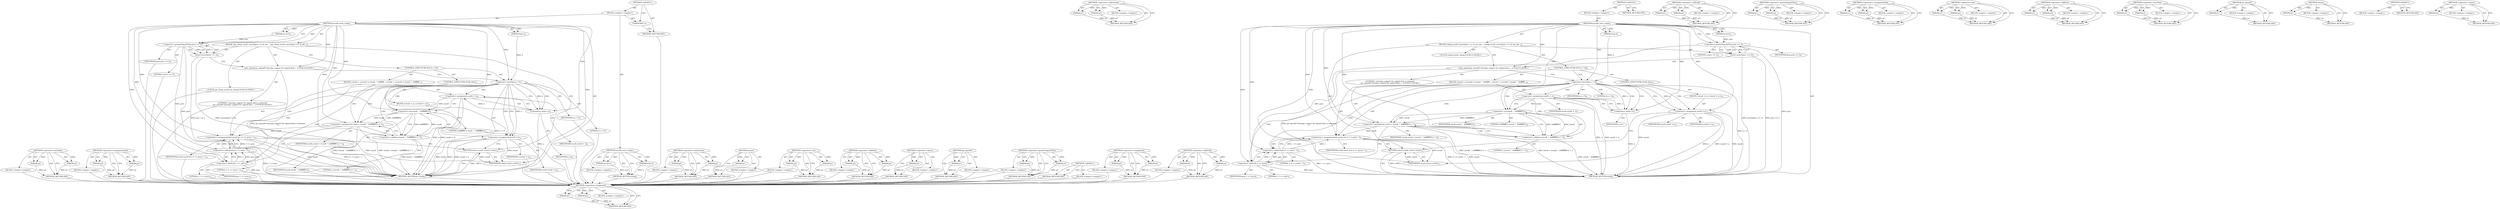digraph "&lt;operator&gt;.shiftLeft" {
vulnerable_92 [label=<(METHOD,&lt;operator&gt;.assignment)>];
vulnerable_93 [label=<(PARAM,p1)>];
vulnerable_94 [label=<(PARAM,p2)>];
vulnerable_95 [label=<(BLOCK,&lt;empty&gt;,&lt;empty&gt;)>];
vulnerable_96 [label=<(METHOD_RETURN,ANY)>];
vulnerable_116 [label=<(METHOD,&lt;operator&gt;.subtraction)>];
vulnerable_117 [label=<(PARAM,p1)>];
vulnerable_118 [label=<(PARAM,p2)>];
vulnerable_119 [label=<(BLOCK,&lt;empty&gt;,&lt;empty&gt;)>];
vulnerable_120 [label=<(METHOD_RETURN,ANY)>];
vulnerable_6 [label=<(METHOD,&lt;global&gt;)<SUB>1</SUB>>];
vulnerable_7 [label=<(BLOCK,&lt;empty&gt;,&lt;empty&gt;)<SUB>1</SUB>>];
vulnerable_8 [label=<(METHOD,encode_twos_comp)<SUB>1</SUB>>];
vulnerable_9 [label=<(PARAM,long n)<SUB>1</SUB>>];
vulnerable_10 [label=<(PARAM,int prec)<SUB>1</SUB>>];
vulnerable_11 [label=<(BLOCK,{
	ulong result;
 	assert(prec &gt;= 2);
 	jas_epr...,{
	ulong result;
 	assert(prec &gt;= 2);
 	jas_epr...)<SUB>2</SUB>>];
vulnerable_12 [label="<(LOCAL,ulong result: ulong)<SUB>3</SUB>>"];
vulnerable_13 [label=<(assert,assert(prec &gt;= 2))<SUB>4</SUB>>];
vulnerable_14 [label=<(&lt;operator&gt;.greaterEqualsThan,prec &gt;= 2)<SUB>4</SUB>>];
vulnerable_15 [label=<(IDENTIFIER,prec,prec &gt;= 2)<SUB>4</SUB>>];
vulnerable_16 [label=<(LITERAL,2,prec &gt;= 2)<SUB>4</SUB>>];
vulnerable_17 [label="<(jas_eprintf,jas_eprintf(&quot;warning: support for signed data i...)<SUB>5</SUB>>"];
vulnerable_18 [label="<(LITERAL,&quot;warning: support for signed data is untested\n&quot;,jas_eprintf(&quot;warning: support for signed data i...)<SUB>5</SUB>>"];
vulnerable_19 [label=<(CONTROL_STRUCTURE,IF,if (n &lt; 0))<SUB>6</SUB>>];
vulnerable_20 [label=<(&lt;operator&gt;.lessThan,n &lt; 0)<SUB>6</SUB>>];
vulnerable_21 [label=<(IDENTIFIER,n,n &lt; 0)<SUB>6</SUB>>];
vulnerable_22 [label=<(LITERAL,0,n &lt; 0)<SUB>6</SUB>>];
vulnerable_23 [label=<(BLOCK,{
		result = -n;
		result = (result ^ 0xfffffff...,{
		result = -n;
		result = (result ^ 0xfffffff...)<SUB>6</SUB>>];
vulnerable_24 [label=<(&lt;operator&gt;.assignment,result = -n)<SUB>7</SUB>>];
vulnerable_25 [label=<(IDENTIFIER,result,result = -n)<SUB>7</SUB>>];
vulnerable_26 [label=<(&lt;operator&gt;.minus,-n)<SUB>7</SUB>>];
vulnerable_27 [label=<(IDENTIFIER,n,-n)<SUB>7</SUB>>];
vulnerable_28 [label=<(&lt;operator&gt;.assignment,result = (result ^ 0xffffffffUL) + 1)<SUB>8</SUB>>];
vulnerable_29 [label=<(IDENTIFIER,result,result = (result ^ 0xffffffffUL) + 1)<SUB>8</SUB>>];
vulnerable_30 [label=<(&lt;operator&gt;.addition,(result ^ 0xffffffffUL) + 1)<SUB>8</SUB>>];
vulnerable_31 [label=<(&lt;operator&gt;.xor,result ^ 0xffffffffUL)<SUB>8</SUB>>];
vulnerable_32 [label=<(IDENTIFIER,result,result ^ 0xffffffffUL)<SUB>8</SUB>>];
vulnerable_33 [label=<(LITERAL,0xffffffffUL,result ^ 0xffffffffUL)<SUB>8</SUB>>];
vulnerable_34 [label=<(LITERAL,1,(result ^ 0xffffffffUL) + 1)<SUB>8</SUB>>];
vulnerable_35 [label=<(&lt;operators&gt;.assignmentAnd,result &amp;= (1 &lt;&lt; prec) - 1)<SUB>9</SUB>>];
vulnerable_36 [label=<(IDENTIFIER,result,result &amp;= (1 &lt;&lt; prec) - 1)<SUB>9</SUB>>];
vulnerable_37 [label=<(&lt;operator&gt;.subtraction,(1 &lt;&lt; prec) - 1)<SUB>9</SUB>>];
vulnerable_38 [label=<(&lt;operator&gt;.shiftLeft,1 &lt;&lt; prec)<SUB>9</SUB>>];
vulnerable_39 [label=<(LITERAL,1,1 &lt;&lt; prec)<SUB>9</SUB>>];
vulnerable_40 [label=<(IDENTIFIER,prec,1 &lt;&lt; prec)<SUB>9</SUB>>];
vulnerable_41 [label=<(LITERAL,1,(1 &lt;&lt; prec) - 1)<SUB>9</SUB>>];
vulnerable_42 [label=<(CONTROL_STRUCTURE,ELSE,else)<SUB>10</SUB>>];
vulnerable_43 [label=<(BLOCK,{
		result = n;
	},{
		result = n;
	})<SUB>10</SUB>>];
vulnerable_44 [label=<(&lt;operator&gt;.assignment,result = n)<SUB>11</SUB>>];
vulnerable_45 [label=<(IDENTIFIER,result,result = n)<SUB>11</SUB>>];
vulnerable_46 [label=<(IDENTIFIER,n,result = n)<SUB>11</SUB>>];
vulnerable_47 [label=<(RETURN,return result;,return result;)<SUB>13</SUB>>];
vulnerable_48 [label=<(IDENTIFIER,result,return result;)<SUB>13</SUB>>];
vulnerable_49 [label=<(METHOD_RETURN,ulong)<SUB>1</SUB>>];
vulnerable_51 [label=<(METHOD_RETURN,ANY)<SUB>1</SUB>>];
vulnerable_121 [label=<(METHOD,&lt;operator&gt;.shiftLeft)>];
vulnerable_122 [label=<(PARAM,p1)>];
vulnerable_123 [label=<(PARAM,p2)>];
vulnerable_124 [label=<(BLOCK,&lt;empty&gt;,&lt;empty&gt;)>];
vulnerable_125 [label=<(METHOD_RETURN,ANY)>];
vulnerable_78 [label=<(METHOD,&lt;operator&gt;.greaterEqualsThan)>];
vulnerable_79 [label=<(PARAM,p1)>];
vulnerable_80 [label=<(PARAM,p2)>];
vulnerable_81 [label=<(BLOCK,&lt;empty&gt;,&lt;empty&gt;)>];
vulnerable_82 [label=<(METHOD_RETURN,ANY)>];
vulnerable_111 [label=<(METHOD,&lt;operators&gt;.assignmentAnd)>];
vulnerable_112 [label=<(PARAM,p1)>];
vulnerable_113 [label=<(PARAM,p2)>];
vulnerable_114 [label=<(BLOCK,&lt;empty&gt;,&lt;empty&gt;)>];
vulnerable_115 [label=<(METHOD_RETURN,ANY)>];
vulnerable_106 [label=<(METHOD,&lt;operator&gt;.xor)>];
vulnerable_107 [label=<(PARAM,p1)>];
vulnerable_108 [label=<(PARAM,p2)>];
vulnerable_109 [label=<(BLOCK,&lt;empty&gt;,&lt;empty&gt;)>];
vulnerable_110 [label=<(METHOD_RETURN,ANY)>];
vulnerable_101 [label=<(METHOD,&lt;operator&gt;.addition)>];
vulnerable_102 [label=<(PARAM,p1)>];
vulnerable_103 [label=<(PARAM,p2)>];
vulnerable_104 [label=<(BLOCK,&lt;empty&gt;,&lt;empty&gt;)>];
vulnerable_105 [label=<(METHOD_RETURN,ANY)>];
vulnerable_87 [label=<(METHOD,&lt;operator&gt;.lessThan)>];
vulnerable_88 [label=<(PARAM,p1)>];
vulnerable_89 [label=<(PARAM,p2)>];
vulnerable_90 [label=<(BLOCK,&lt;empty&gt;,&lt;empty&gt;)>];
vulnerable_91 [label=<(METHOD_RETURN,ANY)>];
vulnerable_83 [label=<(METHOD,jas_eprintf)>];
vulnerable_84 [label=<(PARAM,p1)>];
vulnerable_85 [label=<(BLOCK,&lt;empty&gt;,&lt;empty&gt;)>];
vulnerable_86 [label=<(METHOD_RETURN,ANY)>];
vulnerable_74 [label=<(METHOD,assert)>];
vulnerable_75 [label=<(PARAM,p1)>];
vulnerable_76 [label=<(BLOCK,&lt;empty&gt;,&lt;empty&gt;)>];
vulnerable_77 [label=<(METHOD_RETURN,ANY)>];
vulnerable_68 [label=<(METHOD,&lt;global&gt;)<SUB>1</SUB>>];
vulnerable_69 [label=<(BLOCK,&lt;empty&gt;,&lt;empty&gt;)>];
vulnerable_70 [label=<(METHOD_RETURN,ANY)>];
vulnerable_97 [label=<(METHOD,&lt;operator&gt;.minus)>];
vulnerable_98 [label=<(PARAM,p1)>];
vulnerable_99 [label=<(BLOCK,&lt;empty&gt;,&lt;empty&gt;)>];
vulnerable_100 [label=<(METHOD_RETURN,ANY)>];
fixed_96 [label=<(METHOD,&lt;operator&gt;.lessThan)>];
fixed_97 [label=<(PARAM,p1)>];
fixed_98 [label=<(PARAM,p2)>];
fixed_99 [label=<(BLOCK,&lt;empty&gt;,&lt;empty&gt;)>];
fixed_100 [label=<(METHOD_RETURN,ANY)>];
fixed_120 [label=<(METHOD,&lt;operators&gt;.assignmentAnd)>];
fixed_121 [label=<(PARAM,p1)>];
fixed_122 [label=<(PARAM,p2)>];
fixed_123 [label=<(BLOCK,&lt;empty&gt;,&lt;empty&gt;)>];
fixed_124 [label=<(METHOD_RETURN,ANY)>];
fixed_6 [label=<(METHOD,&lt;global&gt;)<SUB>1</SUB>>];
fixed_7 [label=<(BLOCK,&lt;empty&gt;,&lt;empty&gt;)<SUB>1</SUB>>];
fixed_8 [label=<(METHOD,encode_twos_comp)<SUB>1</SUB>>];
fixed_9 [label=<(PARAM,long n)<SUB>1</SUB>>];
fixed_10 [label=<(PARAM,int prec)<SUB>1</SUB>>];
fixed_11 [label=<(BLOCK,&lt;empty&gt;,&lt;empty&gt;)>];
fixed_12 [label=<(METHOD_RETURN,ulong)<SUB>1</SUB>>];
fixed_14 [label=<(UNKNOWN,),))<SUB>1</SUB>>];
fixed_15 [label=<(METHOD,encode_twos_comp)<SUB>2</SUB>>];
fixed_16 [label=<(PARAM,long n)<SUB>2</SUB>>];
fixed_17 [label=<(PARAM,int prec)<SUB>2</SUB>>];
fixed_18 [label=<(BLOCK,{
	jas_ulong result;
 	assert(prec &gt;= 2);
 	jas...,{
	jas_ulong result;
 	assert(prec &gt;= 2);
 	jas...)<SUB>3</SUB>>];
fixed_19 [label="<(LOCAL,jas_ulong result: jas_ulong)<SUB>4</SUB>>"];
fixed_20 [label=<(assert,assert(prec &gt;= 2))<SUB>5</SUB>>];
fixed_21 [label=<(&lt;operator&gt;.greaterEqualsThan,prec &gt;= 2)<SUB>5</SUB>>];
fixed_22 [label=<(IDENTIFIER,prec,prec &gt;= 2)<SUB>5</SUB>>];
fixed_23 [label=<(LITERAL,2,prec &gt;= 2)<SUB>5</SUB>>];
fixed_24 [label="<(jas_eprintf,jas_eprintf(&quot;warning: support for signed data i...)<SUB>6</SUB>>"];
fixed_25 [label="<(LITERAL,&quot;warning: support for signed data is untested\n&quot;,jas_eprintf(&quot;warning: support for signed data i...)<SUB>6</SUB>>"];
fixed_26 [label=<(CONTROL_STRUCTURE,IF,if (n &lt; 0))<SUB>7</SUB>>];
fixed_27 [label=<(&lt;operator&gt;.lessThan,n &lt; 0)<SUB>7</SUB>>];
fixed_28 [label=<(IDENTIFIER,n,n &lt; 0)<SUB>7</SUB>>];
fixed_29 [label=<(LITERAL,0,n &lt; 0)<SUB>7</SUB>>];
fixed_30 [label=<(BLOCK,{
		result = -n;
		result = (result ^ 0xfffffff...,{
		result = -n;
		result = (result ^ 0xfffffff...)<SUB>7</SUB>>];
fixed_31 [label=<(&lt;operator&gt;.assignment,result = -n)<SUB>8</SUB>>];
fixed_32 [label=<(IDENTIFIER,result,result = -n)<SUB>8</SUB>>];
fixed_33 [label=<(&lt;operator&gt;.minus,-n)<SUB>8</SUB>>];
fixed_34 [label=<(IDENTIFIER,n,-n)<SUB>8</SUB>>];
fixed_35 [label=<(&lt;operator&gt;.assignment,result = (result ^ 0xffffffffUL) + 1)<SUB>9</SUB>>];
fixed_36 [label=<(IDENTIFIER,result,result = (result ^ 0xffffffffUL) + 1)<SUB>9</SUB>>];
fixed_37 [label=<(&lt;operator&gt;.addition,(result ^ 0xffffffffUL) + 1)<SUB>9</SUB>>];
fixed_38 [label=<(&lt;operator&gt;.xor,result ^ 0xffffffffUL)<SUB>9</SUB>>];
fixed_39 [label=<(IDENTIFIER,result,result ^ 0xffffffffUL)<SUB>9</SUB>>];
fixed_40 [label=<(LITERAL,0xffffffffUL,result ^ 0xffffffffUL)<SUB>9</SUB>>];
fixed_41 [label=<(LITERAL,1,(result ^ 0xffffffffUL) + 1)<SUB>9</SUB>>];
fixed_42 [label=<(&lt;operators&gt;.assignmentAnd,result &amp;= (1 &lt;&lt; prec) - 1)<SUB>10</SUB>>];
fixed_43 [label=<(IDENTIFIER,result,result &amp;= (1 &lt;&lt; prec) - 1)<SUB>10</SUB>>];
fixed_44 [label=<(&lt;operator&gt;.subtraction,(1 &lt;&lt; prec) - 1)<SUB>10</SUB>>];
fixed_45 [label=<(&lt;operator&gt;.shiftLeft,1 &lt;&lt; prec)<SUB>10</SUB>>];
fixed_46 [label=<(LITERAL,1,1 &lt;&lt; prec)<SUB>10</SUB>>];
fixed_47 [label=<(IDENTIFIER,prec,1 &lt;&lt; prec)<SUB>10</SUB>>];
fixed_48 [label=<(LITERAL,1,(1 &lt;&lt; prec) - 1)<SUB>10</SUB>>];
fixed_49 [label=<(CONTROL_STRUCTURE,ELSE,else)<SUB>11</SUB>>];
fixed_50 [label=<(BLOCK,{
		result = n;
	},{
		result = n;
	})<SUB>11</SUB>>];
fixed_51 [label=<(&lt;operator&gt;.assignment,result = n)<SUB>12</SUB>>];
fixed_52 [label=<(IDENTIFIER,result,result = n)<SUB>12</SUB>>];
fixed_53 [label=<(IDENTIFIER,n,result = n)<SUB>12</SUB>>];
fixed_54 [label=<(RETURN,return result;,return result;)<SUB>14</SUB>>];
fixed_55 [label=<(IDENTIFIER,result,return result;)<SUB>14</SUB>>];
fixed_56 [label=<(METHOD_RETURN,jas_ulong)<SUB>2</SUB>>];
fixed_58 [label=<(METHOD_RETURN,ANY)<SUB>1</SUB>>];
fixed_125 [label=<(METHOD,&lt;operator&gt;.subtraction)>];
fixed_126 [label=<(PARAM,p1)>];
fixed_127 [label=<(PARAM,p2)>];
fixed_128 [label=<(BLOCK,&lt;empty&gt;,&lt;empty&gt;)>];
fixed_129 [label=<(METHOD_RETURN,ANY)>];
fixed_83 [label=<(METHOD,assert)>];
fixed_84 [label=<(PARAM,p1)>];
fixed_85 [label=<(BLOCK,&lt;empty&gt;,&lt;empty&gt;)>];
fixed_86 [label=<(METHOD_RETURN,ANY)>];
fixed_115 [label=<(METHOD,&lt;operator&gt;.xor)>];
fixed_116 [label=<(PARAM,p1)>];
fixed_117 [label=<(PARAM,p2)>];
fixed_118 [label=<(BLOCK,&lt;empty&gt;,&lt;empty&gt;)>];
fixed_119 [label=<(METHOD_RETURN,ANY)>];
fixed_110 [label=<(METHOD,&lt;operator&gt;.addition)>];
fixed_111 [label=<(PARAM,p1)>];
fixed_112 [label=<(PARAM,p2)>];
fixed_113 [label=<(BLOCK,&lt;empty&gt;,&lt;empty&gt;)>];
fixed_114 [label=<(METHOD_RETURN,ANY)>];
fixed_106 [label=<(METHOD,&lt;operator&gt;.minus)>];
fixed_107 [label=<(PARAM,p1)>];
fixed_108 [label=<(BLOCK,&lt;empty&gt;,&lt;empty&gt;)>];
fixed_109 [label=<(METHOD_RETURN,ANY)>];
fixed_92 [label=<(METHOD,jas_eprintf)>];
fixed_93 [label=<(PARAM,p1)>];
fixed_94 [label=<(BLOCK,&lt;empty&gt;,&lt;empty&gt;)>];
fixed_95 [label=<(METHOD_RETURN,ANY)>];
fixed_87 [label=<(METHOD,&lt;operator&gt;.greaterEqualsThan)>];
fixed_88 [label=<(PARAM,p1)>];
fixed_89 [label=<(PARAM,p2)>];
fixed_90 [label=<(BLOCK,&lt;empty&gt;,&lt;empty&gt;)>];
fixed_91 [label=<(METHOD_RETURN,ANY)>];
fixed_77 [label=<(METHOD,&lt;global&gt;)<SUB>1</SUB>>];
fixed_78 [label=<(BLOCK,&lt;empty&gt;,&lt;empty&gt;)>];
fixed_79 [label=<(METHOD_RETURN,ANY)>];
fixed_101 [label=<(METHOD,&lt;operator&gt;.assignment)>];
fixed_102 [label=<(PARAM,p1)>];
fixed_103 [label=<(PARAM,p2)>];
fixed_104 [label=<(BLOCK,&lt;empty&gt;,&lt;empty&gt;)>];
fixed_105 [label=<(METHOD_RETURN,ANY)>];
fixed_130 [label=<(METHOD,&lt;operator&gt;.shiftLeft)>];
fixed_131 [label=<(PARAM,p1)>];
fixed_132 [label=<(PARAM,p2)>];
fixed_133 [label=<(BLOCK,&lt;empty&gt;,&lt;empty&gt;)>];
fixed_134 [label=<(METHOD_RETURN,ANY)>];
vulnerable_92 -> vulnerable_93  [key=0, label="AST: "];
vulnerable_92 -> vulnerable_93  [key=1, label="DDG: "];
vulnerable_92 -> vulnerable_95  [key=0, label="AST: "];
vulnerable_92 -> vulnerable_94  [key=0, label="AST: "];
vulnerable_92 -> vulnerable_94  [key=1, label="DDG: "];
vulnerable_92 -> vulnerable_96  [key=0, label="AST: "];
vulnerable_92 -> vulnerable_96  [key=1, label="CFG: "];
vulnerable_93 -> vulnerable_96  [key=0, label="DDG: p1"];
vulnerable_94 -> vulnerable_96  [key=0, label="DDG: p2"];
vulnerable_116 -> vulnerable_117  [key=0, label="AST: "];
vulnerable_116 -> vulnerable_117  [key=1, label="DDG: "];
vulnerable_116 -> vulnerable_119  [key=0, label="AST: "];
vulnerable_116 -> vulnerable_118  [key=0, label="AST: "];
vulnerable_116 -> vulnerable_118  [key=1, label="DDG: "];
vulnerable_116 -> vulnerable_120  [key=0, label="AST: "];
vulnerable_116 -> vulnerable_120  [key=1, label="CFG: "];
vulnerable_117 -> vulnerable_120  [key=0, label="DDG: p1"];
vulnerable_118 -> vulnerable_120  [key=0, label="DDG: p2"];
vulnerable_6 -> vulnerable_7  [key=0, label="AST: "];
vulnerable_6 -> vulnerable_51  [key=0, label="AST: "];
vulnerable_6 -> vulnerable_51  [key=1, label="CFG: "];
vulnerable_7 -> vulnerable_8  [key=0, label="AST: "];
vulnerable_8 -> vulnerable_9  [key=0, label="AST: "];
vulnerable_8 -> vulnerable_9  [key=1, label="DDG: "];
vulnerable_8 -> vulnerable_10  [key=0, label="AST: "];
vulnerable_8 -> vulnerable_10  [key=1, label="DDG: "];
vulnerable_8 -> vulnerable_11  [key=0, label="AST: "];
vulnerable_8 -> vulnerable_49  [key=0, label="AST: "];
vulnerable_8 -> vulnerable_14  [key=0, label="CFG: "];
vulnerable_8 -> vulnerable_14  [key=1, label="DDG: "];
vulnerable_8 -> vulnerable_17  [key=0, label="DDG: "];
vulnerable_8 -> vulnerable_48  [key=0, label="DDG: "];
vulnerable_8 -> vulnerable_20  [key=0, label="DDG: "];
vulnerable_8 -> vulnerable_28  [key=0, label="DDG: "];
vulnerable_8 -> vulnerable_35  [key=0, label="DDG: "];
vulnerable_8 -> vulnerable_44  [key=0, label="DDG: "];
vulnerable_8 -> vulnerable_26  [key=0, label="DDG: "];
vulnerable_8 -> vulnerable_30  [key=0, label="DDG: "];
vulnerable_8 -> vulnerable_37  [key=0, label="DDG: "];
vulnerable_8 -> vulnerable_31  [key=0, label="DDG: "];
vulnerable_8 -> vulnerable_38  [key=0, label="DDG: "];
vulnerable_9 -> vulnerable_20  [key=0, label="DDG: n"];
vulnerable_10 -> vulnerable_14  [key=0, label="DDG: prec"];
vulnerable_11 -> vulnerable_12  [key=0, label="AST: "];
vulnerable_11 -> vulnerable_13  [key=0, label="AST: "];
vulnerable_11 -> vulnerable_17  [key=0, label="AST: "];
vulnerable_11 -> vulnerable_19  [key=0, label="AST: "];
vulnerable_11 -> vulnerable_47  [key=0, label="AST: "];
vulnerable_13 -> vulnerable_14  [key=0, label="AST: "];
vulnerable_13 -> vulnerable_17  [key=0, label="CFG: "];
vulnerable_13 -> vulnerable_49  [key=0, label="DDG: prec &gt;= 2"];
vulnerable_13 -> vulnerable_49  [key=1, label="DDG: assert(prec &gt;= 2)"];
vulnerable_14 -> vulnerable_15  [key=0, label="AST: "];
vulnerable_14 -> vulnerable_16  [key=0, label="AST: "];
vulnerable_14 -> vulnerable_13  [key=0, label="CFG: "];
vulnerable_14 -> vulnerable_13  [key=1, label="DDG: prec"];
vulnerable_14 -> vulnerable_13  [key=2, label="DDG: 2"];
vulnerable_14 -> vulnerable_49  [key=0, label="DDG: prec"];
vulnerable_14 -> vulnerable_38  [key=0, label="DDG: prec"];
vulnerable_17 -> vulnerable_18  [key=0, label="AST: "];
vulnerable_17 -> vulnerable_20  [key=0, label="CFG: "];
vulnerable_17 -> vulnerable_49  [key=0, label="DDG: jas_eprintf(&quot;warning: support for signed data is untested\n&quot;)"];
vulnerable_19 -> vulnerable_20  [key=0, label="AST: "];
vulnerable_19 -> vulnerable_23  [key=0, label="AST: "];
vulnerable_19 -> vulnerable_42  [key=0, label="AST: "];
vulnerable_20 -> vulnerable_21  [key=0, label="AST: "];
vulnerable_20 -> vulnerable_22  [key=0, label="AST: "];
vulnerable_20 -> vulnerable_26  [key=0, label="CFG: "];
vulnerable_20 -> vulnerable_26  [key=1, label="DDG: n"];
vulnerable_20 -> vulnerable_26  [key=2, label="CDG: "];
vulnerable_20 -> vulnerable_44  [key=0, label="CFG: "];
vulnerable_20 -> vulnerable_44  [key=1, label="DDG: n"];
vulnerable_20 -> vulnerable_44  [key=2, label="CDG: "];
vulnerable_20 -> vulnerable_49  [key=0, label="DDG: n &lt; 0"];
vulnerable_20 -> vulnerable_24  [key=0, label="CDG: "];
vulnerable_20 -> vulnerable_30  [key=0, label="CDG: "];
vulnerable_20 -> vulnerable_28  [key=0, label="CDG: "];
vulnerable_20 -> vulnerable_35  [key=0, label="CDG: "];
vulnerable_20 -> vulnerable_37  [key=0, label="CDG: "];
vulnerable_20 -> vulnerable_38  [key=0, label="CDG: "];
vulnerable_20 -> vulnerable_31  [key=0, label="CDG: "];
vulnerable_23 -> vulnerable_24  [key=0, label="AST: "];
vulnerable_23 -> vulnerable_28  [key=0, label="AST: "];
vulnerable_23 -> vulnerable_35  [key=0, label="AST: "];
vulnerable_24 -> vulnerable_25  [key=0, label="AST: "];
vulnerable_24 -> vulnerable_26  [key=0, label="AST: "];
vulnerable_24 -> vulnerable_31  [key=0, label="CFG: "];
vulnerable_24 -> vulnerable_31  [key=1, label="DDG: result"];
vulnerable_24 -> vulnerable_49  [key=0, label="DDG: -n"];
vulnerable_24 -> vulnerable_49  [key=1, label="DDG: result = -n"];
vulnerable_26 -> vulnerable_27  [key=0, label="AST: "];
vulnerable_26 -> vulnerable_24  [key=0, label="CFG: "];
vulnerable_26 -> vulnerable_24  [key=1, label="DDG: n"];
vulnerable_26 -> vulnerable_49  [key=0, label="DDG: n"];
vulnerable_28 -> vulnerable_29  [key=0, label="AST: "];
vulnerable_28 -> vulnerable_30  [key=0, label="AST: "];
vulnerable_28 -> vulnerable_38  [key=0, label="CFG: "];
vulnerable_28 -> vulnerable_49  [key=0, label="DDG: (result ^ 0xffffffffUL) + 1"];
vulnerable_28 -> vulnerable_49  [key=1, label="DDG: result = (result ^ 0xffffffffUL) + 1"];
vulnerable_28 -> vulnerable_35  [key=0, label="DDG: result"];
vulnerable_30 -> vulnerable_31  [key=0, label="AST: "];
vulnerable_30 -> vulnerable_34  [key=0, label="AST: "];
vulnerable_30 -> vulnerable_28  [key=0, label="CFG: "];
vulnerable_30 -> vulnerable_49  [key=0, label="DDG: result ^ 0xffffffffUL"];
vulnerable_31 -> vulnerable_32  [key=0, label="AST: "];
vulnerable_31 -> vulnerable_33  [key=0, label="AST: "];
vulnerable_31 -> vulnerable_30  [key=0, label="CFG: "];
vulnerable_31 -> vulnerable_30  [key=1, label="DDG: result"];
vulnerable_31 -> vulnerable_30  [key=2, label="DDG: 0xffffffffUL"];
vulnerable_31 -> vulnerable_28  [key=0, label="DDG: result"];
vulnerable_31 -> vulnerable_28  [key=1, label="DDG: 0xffffffffUL"];
vulnerable_35 -> vulnerable_36  [key=0, label="AST: "];
vulnerable_35 -> vulnerable_37  [key=0, label="AST: "];
vulnerable_35 -> vulnerable_47  [key=0, label="CFG: "];
vulnerable_35 -> vulnerable_49  [key=0, label="DDG: result"];
vulnerable_35 -> vulnerable_49  [key=1, label="DDG: (1 &lt;&lt; prec) - 1"];
vulnerable_35 -> vulnerable_48  [key=0, label="DDG: result"];
vulnerable_37 -> vulnerable_38  [key=0, label="AST: "];
vulnerable_37 -> vulnerable_41  [key=0, label="AST: "];
vulnerable_37 -> vulnerable_35  [key=0, label="CFG: "];
vulnerable_37 -> vulnerable_35  [key=1, label="DDG: 1 &lt;&lt; prec"];
vulnerable_37 -> vulnerable_35  [key=2, label="DDG: 1"];
vulnerable_37 -> vulnerable_49  [key=0, label="DDG: 1 &lt;&lt; prec"];
vulnerable_38 -> vulnerable_39  [key=0, label="AST: "];
vulnerable_38 -> vulnerable_40  [key=0, label="AST: "];
vulnerable_38 -> vulnerable_37  [key=0, label="CFG: "];
vulnerable_38 -> vulnerable_37  [key=1, label="DDG: 1"];
vulnerable_38 -> vulnerable_37  [key=2, label="DDG: prec"];
vulnerable_38 -> vulnerable_49  [key=0, label="DDG: prec"];
vulnerable_42 -> vulnerable_43  [key=0, label="AST: "];
vulnerable_43 -> vulnerable_44  [key=0, label="AST: "];
vulnerable_44 -> vulnerable_45  [key=0, label="AST: "];
vulnerable_44 -> vulnerable_46  [key=0, label="AST: "];
vulnerable_44 -> vulnerable_47  [key=0, label="CFG: "];
vulnerable_44 -> vulnerable_49  [key=0, label="DDG: result"];
vulnerable_44 -> vulnerable_49  [key=1, label="DDG: n"];
vulnerable_44 -> vulnerable_49  [key=2, label="DDG: result = n"];
vulnerable_44 -> vulnerable_48  [key=0, label="DDG: result"];
vulnerable_47 -> vulnerable_48  [key=0, label="AST: "];
vulnerable_47 -> vulnerable_49  [key=0, label="CFG: "];
vulnerable_47 -> vulnerable_49  [key=1, label="DDG: &lt;RET&gt;"];
vulnerable_48 -> vulnerable_47  [key=0, label="DDG: result"];
vulnerable_121 -> vulnerable_122  [key=0, label="AST: "];
vulnerable_121 -> vulnerable_122  [key=1, label="DDG: "];
vulnerable_121 -> vulnerable_124  [key=0, label="AST: "];
vulnerable_121 -> vulnerable_123  [key=0, label="AST: "];
vulnerable_121 -> vulnerable_123  [key=1, label="DDG: "];
vulnerable_121 -> vulnerable_125  [key=0, label="AST: "];
vulnerable_121 -> vulnerable_125  [key=1, label="CFG: "];
vulnerable_122 -> vulnerable_125  [key=0, label="DDG: p1"];
vulnerable_123 -> vulnerable_125  [key=0, label="DDG: p2"];
vulnerable_78 -> vulnerable_79  [key=0, label="AST: "];
vulnerable_78 -> vulnerable_79  [key=1, label="DDG: "];
vulnerable_78 -> vulnerable_81  [key=0, label="AST: "];
vulnerable_78 -> vulnerable_80  [key=0, label="AST: "];
vulnerable_78 -> vulnerable_80  [key=1, label="DDG: "];
vulnerable_78 -> vulnerable_82  [key=0, label="AST: "];
vulnerable_78 -> vulnerable_82  [key=1, label="CFG: "];
vulnerable_79 -> vulnerable_82  [key=0, label="DDG: p1"];
vulnerable_80 -> vulnerable_82  [key=0, label="DDG: p2"];
vulnerable_111 -> vulnerable_112  [key=0, label="AST: "];
vulnerable_111 -> vulnerable_112  [key=1, label="DDG: "];
vulnerable_111 -> vulnerable_114  [key=0, label="AST: "];
vulnerable_111 -> vulnerable_113  [key=0, label="AST: "];
vulnerable_111 -> vulnerable_113  [key=1, label="DDG: "];
vulnerable_111 -> vulnerable_115  [key=0, label="AST: "];
vulnerable_111 -> vulnerable_115  [key=1, label="CFG: "];
vulnerable_112 -> vulnerable_115  [key=0, label="DDG: p1"];
vulnerable_113 -> vulnerable_115  [key=0, label="DDG: p2"];
vulnerable_106 -> vulnerable_107  [key=0, label="AST: "];
vulnerable_106 -> vulnerable_107  [key=1, label="DDG: "];
vulnerable_106 -> vulnerable_109  [key=0, label="AST: "];
vulnerable_106 -> vulnerable_108  [key=0, label="AST: "];
vulnerable_106 -> vulnerable_108  [key=1, label="DDG: "];
vulnerable_106 -> vulnerable_110  [key=0, label="AST: "];
vulnerable_106 -> vulnerable_110  [key=1, label="CFG: "];
vulnerable_107 -> vulnerable_110  [key=0, label="DDG: p1"];
vulnerable_108 -> vulnerable_110  [key=0, label="DDG: p2"];
vulnerable_101 -> vulnerable_102  [key=0, label="AST: "];
vulnerable_101 -> vulnerable_102  [key=1, label="DDG: "];
vulnerable_101 -> vulnerable_104  [key=0, label="AST: "];
vulnerable_101 -> vulnerable_103  [key=0, label="AST: "];
vulnerable_101 -> vulnerable_103  [key=1, label="DDG: "];
vulnerable_101 -> vulnerable_105  [key=0, label="AST: "];
vulnerable_101 -> vulnerable_105  [key=1, label="CFG: "];
vulnerable_102 -> vulnerable_105  [key=0, label="DDG: p1"];
vulnerable_103 -> vulnerable_105  [key=0, label="DDG: p2"];
vulnerable_87 -> vulnerable_88  [key=0, label="AST: "];
vulnerable_87 -> vulnerable_88  [key=1, label="DDG: "];
vulnerable_87 -> vulnerable_90  [key=0, label="AST: "];
vulnerable_87 -> vulnerable_89  [key=0, label="AST: "];
vulnerable_87 -> vulnerable_89  [key=1, label="DDG: "];
vulnerable_87 -> vulnerable_91  [key=0, label="AST: "];
vulnerable_87 -> vulnerable_91  [key=1, label="CFG: "];
vulnerable_88 -> vulnerable_91  [key=0, label="DDG: p1"];
vulnerable_89 -> vulnerable_91  [key=0, label="DDG: p2"];
vulnerable_83 -> vulnerable_84  [key=0, label="AST: "];
vulnerable_83 -> vulnerable_84  [key=1, label="DDG: "];
vulnerable_83 -> vulnerable_85  [key=0, label="AST: "];
vulnerable_83 -> vulnerable_86  [key=0, label="AST: "];
vulnerable_83 -> vulnerable_86  [key=1, label="CFG: "];
vulnerable_84 -> vulnerable_86  [key=0, label="DDG: p1"];
vulnerable_74 -> vulnerable_75  [key=0, label="AST: "];
vulnerable_74 -> vulnerable_75  [key=1, label="DDG: "];
vulnerable_74 -> vulnerable_76  [key=0, label="AST: "];
vulnerable_74 -> vulnerable_77  [key=0, label="AST: "];
vulnerable_74 -> vulnerable_77  [key=1, label="CFG: "];
vulnerable_75 -> vulnerable_77  [key=0, label="DDG: p1"];
vulnerable_68 -> vulnerable_69  [key=0, label="AST: "];
vulnerable_68 -> vulnerable_70  [key=0, label="AST: "];
vulnerable_68 -> vulnerable_70  [key=1, label="CFG: "];
vulnerable_97 -> vulnerable_98  [key=0, label="AST: "];
vulnerable_97 -> vulnerable_98  [key=1, label="DDG: "];
vulnerable_97 -> vulnerable_99  [key=0, label="AST: "];
vulnerable_97 -> vulnerable_100  [key=0, label="AST: "];
vulnerable_97 -> vulnerable_100  [key=1, label="CFG: "];
vulnerable_98 -> vulnerable_100  [key=0, label="DDG: p1"];
fixed_96 -> fixed_97  [key=0, label="AST: "];
fixed_96 -> fixed_97  [key=1, label="DDG: "];
fixed_96 -> fixed_99  [key=0, label="AST: "];
fixed_96 -> fixed_98  [key=0, label="AST: "];
fixed_96 -> fixed_98  [key=1, label="DDG: "];
fixed_96 -> fixed_100  [key=0, label="AST: "];
fixed_96 -> fixed_100  [key=1, label="CFG: "];
fixed_97 -> fixed_100  [key=0, label="DDG: p1"];
fixed_98 -> fixed_100  [key=0, label="DDG: p2"];
fixed_99 -> vulnerable_92  [key=0];
fixed_100 -> vulnerable_92  [key=0];
fixed_120 -> fixed_121  [key=0, label="AST: "];
fixed_120 -> fixed_121  [key=1, label="DDG: "];
fixed_120 -> fixed_123  [key=0, label="AST: "];
fixed_120 -> fixed_122  [key=0, label="AST: "];
fixed_120 -> fixed_122  [key=1, label="DDG: "];
fixed_120 -> fixed_124  [key=0, label="AST: "];
fixed_120 -> fixed_124  [key=1, label="CFG: "];
fixed_121 -> fixed_124  [key=0, label="DDG: p1"];
fixed_122 -> fixed_124  [key=0, label="DDG: p2"];
fixed_123 -> vulnerable_92  [key=0];
fixed_124 -> vulnerable_92  [key=0];
fixed_6 -> fixed_7  [key=0, label="AST: "];
fixed_6 -> fixed_58  [key=0, label="AST: "];
fixed_6 -> fixed_14  [key=0, label="CFG: "];
fixed_7 -> fixed_8  [key=0, label="AST: "];
fixed_7 -> fixed_14  [key=0, label="AST: "];
fixed_7 -> fixed_15  [key=0, label="AST: "];
fixed_8 -> fixed_9  [key=0, label="AST: "];
fixed_8 -> fixed_9  [key=1, label="DDG: "];
fixed_8 -> fixed_10  [key=0, label="AST: "];
fixed_8 -> fixed_10  [key=1, label="DDG: "];
fixed_8 -> fixed_11  [key=0, label="AST: "];
fixed_8 -> fixed_12  [key=0, label="AST: "];
fixed_8 -> fixed_12  [key=1, label="CFG: "];
fixed_9 -> fixed_12  [key=0, label="DDG: n"];
fixed_10 -> fixed_12  [key=0, label="DDG: prec"];
fixed_11 -> vulnerable_92  [key=0];
fixed_12 -> vulnerable_92  [key=0];
fixed_14 -> fixed_58  [key=0, label="CFG: "];
fixed_15 -> fixed_16  [key=0, label="AST: "];
fixed_15 -> fixed_16  [key=1, label="DDG: "];
fixed_15 -> fixed_17  [key=0, label="AST: "];
fixed_15 -> fixed_17  [key=1, label="DDG: "];
fixed_15 -> fixed_18  [key=0, label="AST: "];
fixed_15 -> fixed_56  [key=0, label="AST: "];
fixed_15 -> fixed_21  [key=0, label="CFG: "];
fixed_15 -> fixed_21  [key=1, label="DDG: "];
fixed_15 -> fixed_24  [key=0, label="DDG: "];
fixed_15 -> fixed_55  [key=0, label="DDG: "];
fixed_15 -> fixed_27  [key=0, label="DDG: "];
fixed_15 -> fixed_35  [key=0, label="DDG: "];
fixed_15 -> fixed_42  [key=0, label="DDG: "];
fixed_15 -> fixed_51  [key=0, label="DDG: "];
fixed_15 -> fixed_33  [key=0, label="DDG: "];
fixed_15 -> fixed_37  [key=0, label="DDG: "];
fixed_15 -> fixed_44  [key=0, label="DDG: "];
fixed_15 -> fixed_38  [key=0, label="DDG: "];
fixed_15 -> fixed_45  [key=0, label="DDG: "];
fixed_16 -> fixed_27  [key=0, label="DDG: n"];
fixed_17 -> fixed_21  [key=0, label="DDG: prec"];
fixed_18 -> fixed_19  [key=0, label="AST: "];
fixed_18 -> fixed_20  [key=0, label="AST: "];
fixed_18 -> fixed_24  [key=0, label="AST: "];
fixed_18 -> fixed_26  [key=0, label="AST: "];
fixed_18 -> fixed_54  [key=0, label="AST: "];
fixed_19 -> vulnerable_92  [key=0];
fixed_20 -> fixed_21  [key=0, label="AST: "];
fixed_20 -> fixed_24  [key=0, label="CFG: "];
fixed_20 -> fixed_56  [key=0, label="DDG: prec &gt;= 2"];
fixed_20 -> fixed_56  [key=1, label="DDG: assert(prec &gt;= 2)"];
fixed_21 -> fixed_22  [key=0, label="AST: "];
fixed_21 -> fixed_23  [key=0, label="AST: "];
fixed_21 -> fixed_20  [key=0, label="CFG: "];
fixed_21 -> fixed_20  [key=1, label="DDG: prec"];
fixed_21 -> fixed_20  [key=2, label="DDG: 2"];
fixed_21 -> fixed_56  [key=0, label="DDG: prec"];
fixed_21 -> fixed_45  [key=0, label="DDG: prec"];
fixed_22 -> vulnerable_92  [key=0];
fixed_23 -> vulnerable_92  [key=0];
fixed_24 -> fixed_25  [key=0, label="AST: "];
fixed_24 -> fixed_27  [key=0, label="CFG: "];
fixed_24 -> fixed_56  [key=0, label="DDG: jas_eprintf(&quot;warning: support for signed data is untested\n&quot;)"];
fixed_25 -> vulnerable_92  [key=0];
fixed_26 -> fixed_27  [key=0, label="AST: "];
fixed_26 -> fixed_30  [key=0, label="AST: "];
fixed_26 -> fixed_49  [key=0, label="AST: "];
fixed_27 -> fixed_28  [key=0, label="AST: "];
fixed_27 -> fixed_29  [key=0, label="AST: "];
fixed_27 -> fixed_33  [key=0, label="CFG: "];
fixed_27 -> fixed_33  [key=1, label="DDG: n"];
fixed_27 -> fixed_33  [key=2, label="CDG: "];
fixed_27 -> fixed_51  [key=0, label="CFG: "];
fixed_27 -> fixed_51  [key=1, label="DDG: n"];
fixed_27 -> fixed_51  [key=2, label="CDG: "];
fixed_27 -> fixed_56  [key=0, label="DDG: n &lt; 0"];
fixed_27 -> fixed_42  [key=0, label="CDG: "];
fixed_27 -> fixed_44  [key=0, label="CDG: "];
fixed_27 -> fixed_35  [key=0, label="CDG: "];
fixed_27 -> fixed_37  [key=0, label="CDG: "];
fixed_27 -> fixed_38  [key=0, label="CDG: "];
fixed_27 -> fixed_45  [key=0, label="CDG: "];
fixed_27 -> fixed_31  [key=0, label="CDG: "];
fixed_28 -> vulnerable_92  [key=0];
fixed_29 -> vulnerable_92  [key=0];
fixed_30 -> fixed_31  [key=0, label="AST: "];
fixed_30 -> fixed_35  [key=0, label="AST: "];
fixed_30 -> fixed_42  [key=0, label="AST: "];
fixed_31 -> fixed_32  [key=0, label="AST: "];
fixed_31 -> fixed_33  [key=0, label="AST: "];
fixed_31 -> fixed_38  [key=0, label="CFG: "];
fixed_31 -> fixed_38  [key=1, label="DDG: result"];
fixed_31 -> fixed_56  [key=0, label="DDG: -n"];
fixed_31 -> fixed_56  [key=1, label="DDG: result = -n"];
fixed_32 -> vulnerable_92  [key=0];
fixed_33 -> fixed_34  [key=0, label="AST: "];
fixed_33 -> fixed_31  [key=0, label="CFG: "];
fixed_33 -> fixed_31  [key=1, label="DDG: n"];
fixed_33 -> fixed_56  [key=0, label="DDG: n"];
fixed_34 -> vulnerable_92  [key=0];
fixed_35 -> fixed_36  [key=0, label="AST: "];
fixed_35 -> fixed_37  [key=0, label="AST: "];
fixed_35 -> fixed_45  [key=0, label="CFG: "];
fixed_35 -> fixed_56  [key=0, label="DDG: (result ^ 0xffffffffUL) + 1"];
fixed_35 -> fixed_56  [key=1, label="DDG: result = (result ^ 0xffffffffUL) + 1"];
fixed_35 -> fixed_42  [key=0, label="DDG: result"];
fixed_36 -> vulnerable_92  [key=0];
fixed_37 -> fixed_38  [key=0, label="AST: "];
fixed_37 -> fixed_41  [key=0, label="AST: "];
fixed_37 -> fixed_35  [key=0, label="CFG: "];
fixed_37 -> fixed_56  [key=0, label="DDG: result ^ 0xffffffffUL"];
fixed_38 -> fixed_39  [key=0, label="AST: "];
fixed_38 -> fixed_40  [key=0, label="AST: "];
fixed_38 -> fixed_37  [key=0, label="CFG: "];
fixed_38 -> fixed_37  [key=1, label="DDG: result"];
fixed_38 -> fixed_37  [key=2, label="DDG: 0xffffffffUL"];
fixed_38 -> fixed_35  [key=0, label="DDG: result"];
fixed_38 -> fixed_35  [key=1, label="DDG: 0xffffffffUL"];
fixed_39 -> vulnerable_92  [key=0];
fixed_40 -> vulnerable_92  [key=0];
fixed_41 -> vulnerable_92  [key=0];
fixed_42 -> fixed_43  [key=0, label="AST: "];
fixed_42 -> fixed_44  [key=0, label="AST: "];
fixed_42 -> fixed_54  [key=0, label="CFG: "];
fixed_42 -> fixed_56  [key=0, label="DDG: result"];
fixed_42 -> fixed_56  [key=1, label="DDG: (1 &lt;&lt; prec) - 1"];
fixed_42 -> fixed_55  [key=0, label="DDG: result"];
fixed_43 -> vulnerable_92  [key=0];
fixed_44 -> fixed_45  [key=0, label="AST: "];
fixed_44 -> fixed_48  [key=0, label="AST: "];
fixed_44 -> fixed_42  [key=0, label="CFG: "];
fixed_44 -> fixed_42  [key=1, label="DDG: 1 &lt;&lt; prec"];
fixed_44 -> fixed_42  [key=2, label="DDG: 1"];
fixed_44 -> fixed_56  [key=0, label="DDG: 1 &lt;&lt; prec"];
fixed_45 -> fixed_46  [key=0, label="AST: "];
fixed_45 -> fixed_47  [key=0, label="AST: "];
fixed_45 -> fixed_44  [key=0, label="CFG: "];
fixed_45 -> fixed_44  [key=1, label="DDG: 1"];
fixed_45 -> fixed_44  [key=2, label="DDG: prec"];
fixed_45 -> fixed_56  [key=0, label="DDG: prec"];
fixed_46 -> vulnerable_92  [key=0];
fixed_47 -> vulnerable_92  [key=0];
fixed_48 -> vulnerable_92  [key=0];
fixed_49 -> fixed_50  [key=0, label="AST: "];
fixed_50 -> fixed_51  [key=0, label="AST: "];
fixed_51 -> fixed_52  [key=0, label="AST: "];
fixed_51 -> fixed_53  [key=0, label="AST: "];
fixed_51 -> fixed_54  [key=0, label="CFG: "];
fixed_51 -> fixed_56  [key=0, label="DDG: result"];
fixed_51 -> fixed_56  [key=1, label="DDG: n"];
fixed_51 -> fixed_56  [key=2, label="DDG: result = n"];
fixed_51 -> fixed_55  [key=0, label="DDG: result"];
fixed_52 -> vulnerable_92  [key=0];
fixed_53 -> vulnerable_92  [key=0];
fixed_54 -> fixed_55  [key=0, label="AST: "];
fixed_54 -> fixed_56  [key=0, label="CFG: "];
fixed_54 -> fixed_56  [key=1, label="DDG: &lt;RET&gt;"];
fixed_55 -> fixed_54  [key=0, label="DDG: result"];
fixed_56 -> vulnerable_92  [key=0];
fixed_58 -> vulnerable_92  [key=0];
fixed_125 -> fixed_126  [key=0, label="AST: "];
fixed_125 -> fixed_126  [key=1, label="DDG: "];
fixed_125 -> fixed_128  [key=0, label="AST: "];
fixed_125 -> fixed_127  [key=0, label="AST: "];
fixed_125 -> fixed_127  [key=1, label="DDG: "];
fixed_125 -> fixed_129  [key=0, label="AST: "];
fixed_125 -> fixed_129  [key=1, label="CFG: "];
fixed_126 -> fixed_129  [key=0, label="DDG: p1"];
fixed_127 -> fixed_129  [key=0, label="DDG: p2"];
fixed_128 -> vulnerable_92  [key=0];
fixed_129 -> vulnerable_92  [key=0];
fixed_83 -> fixed_84  [key=0, label="AST: "];
fixed_83 -> fixed_84  [key=1, label="DDG: "];
fixed_83 -> fixed_85  [key=0, label="AST: "];
fixed_83 -> fixed_86  [key=0, label="AST: "];
fixed_83 -> fixed_86  [key=1, label="CFG: "];
fixed_84 -> fixed_86  [key=0, label="DDG: p1"];
fixed_85 -> vulnerable_92  [key=0];
fixed_86 -> vulnerable_92  [key=0];
fixed_115 -> fixed_116  [key=0, label="AST: "];
fixed_115 -> fixed_116  [key=1, label="DDG: "];
fixed_115 -> fixed_118  [key=0, label="AST: "];
fixed_115 -> fixed_117  [key=0, label="AST: "];
fixed_115 -> fixed_117  [key=1, label="DDG: "];
fixed_115 -> fixed_119  [key=0, label="AST: "];
fixed_115 -> fixed_119  [key=1, label="CFG: "];
fixed_116 -> fixed_119  [key=0, label="DDG: p1"];
fixed_117 -> fixed_119  [key=0, label="DDG: p2"];
fixed_118 -> vulnerable_92  [key=0];
fixed_119 -> vulnerable_92  [key=0];
fixed_110 -> fixed_111  [key=0, label="AST: "];
fixed_110 -> fixed_111  [key=1, label="DDG: "];
fixed_110 -> fixed_113  [key=0, label="AST: "];
fixed_110 -> fixed_112  [key=0, label="AST: "];
fixed_110 -> fixed_112  [key=1, label="DDG: "];
fixed_110 -> fixed_114  [key=0, label="AST: "];
fixed_110 -> fixed_114  [key=1, label="CFG: "];
fixed_111 -> fixed_114  [key=0, label="DDG: p1"];
fixed_112 -> fixed_114  [key=0, label="DDG: p2"];
fixed_113 -> vulnerable_92  [key=0];
fixed_114 -> vulnerable_92  [key=0];
fixed_106 -> fixed_107  [key=0, label="AST: "];
fixed_106 -> fixed_107  [key=1, label="DDG: "];
fixed_106 -> fixed_108  [key=0, label="AST: "];
fixed_106 -> fixed_109  [key=0, label="AST: "];
fixed_106 -> fixed_109  [key=1, label="CFG: "];
fixed_107 -> fixed_109  [key=0, label="DDG: p1"];
fixed_108 -> vulnerable_92  [key=0];
fixed_109 -> vulnerable_92  [key=0];
fixed_92 -> fixed_93  [key=0, label="AST: "];
fixed_92 -> fixed_93  [key=1, label="DDG: "];
fixed_92 -> fixed_94  [key=0, label="AST: "];
fixed_92 -> fixed_95  [key=0, label="AST: "];
fixed_92 -> fixed_95  [key=1, label="CFG: "];
fixed_93 -> fixed_95  [key=0, label="DDG: p1"];
fixed_94 -> vulnerable_92  [key=0];
fixed_95 -> vulnerable_92  [key=0];
fixed_87 -> fixed_88  [key=0, label="AST: "];
fixed_87 -> fixed_88  [key=1, label="DDG: "];
fixed_87 -> fixed_90  [key=0, label="AST: "];
fixed_87 -> fixed_89  [key=0, label="AST: "];
fixed_87 -> fixed_89  [key=1, label="DDG: "];
fixed_87 -> fixed_91  [key=0, label="AST: "];
fixed_87 -> fixed_91  [key=1, label="CFG: "];
fixed_88 -> fixed_91  [key=0, label="DDG: p1"];
fixed_89 -> fixed_91  [key=0, label="DDG: p2"];
fixed_90 -> vulnerable_92  [key=0];
fixed_91 -> vulnerable_92  [key=0];
fixed_77 -> fixed_78  [key=0, label="AST: "];
fixed_77 -> fixed_79  [key=0, label="AST: "];
fixed_77 -> fixed_79  [key=1, label="CFG: "];
fixed_78 -> vulnerable_92  [key=0];
fixed_79 -> vulnerable_92  [key=0];
fixed_101 -> fixed_102  [key=0, label="AST: "];
fixed_101 -> fixed_102  [key=1, label="DDG: "];
fixed_101 -> fixed_104  [key=0, label="AST: "];
fixed_101 -> fixed_103  [key=0, label="AST: "];
fixed_101 -> fixed_103  [key=1, label="DDG: "];
fixed_101 -> fixed_105  [key=0, label="AST: "];
fixed_101 -> fixed_105  [key=1, label="CFG: "];
fixed_102 -> fixed_105  [key=0, label="DDG: p1"];
fixed_103 -> fixed_105  [key=0, label="DDG: p2"];
fixed_104 -> vulnerable_92  [key=0];
fixed_105 -> vulnerable_92  [key=0];
fixed_130 -> fixed_131  [key=0, label="AST: "];
fixed_130 -> fixed_131  [key=1, label="DDG: "];
fixed_130 -> fixed_133  [key=0, label="AST: "];
fixed_130 -> fixed_132  [key=0, label="AST: "];
fixed_130 -> fixed_132  [key=1, label="DDG: "];
fixed_130 -> fixed_134  [key=0, label="AST: "];
fixed_130 -> fixed_134  [key=1, label="CFG: "];
fixed_131 -> fixed_134  [key=0, label="DDG: p1"];
fixed_132 -> fixed_134  [key=0, label="DDG: p2"];
fixed_133 -> vulnerable_92  [key=0];
fixed_134 -> vulnerable_92  [key=0];
}

